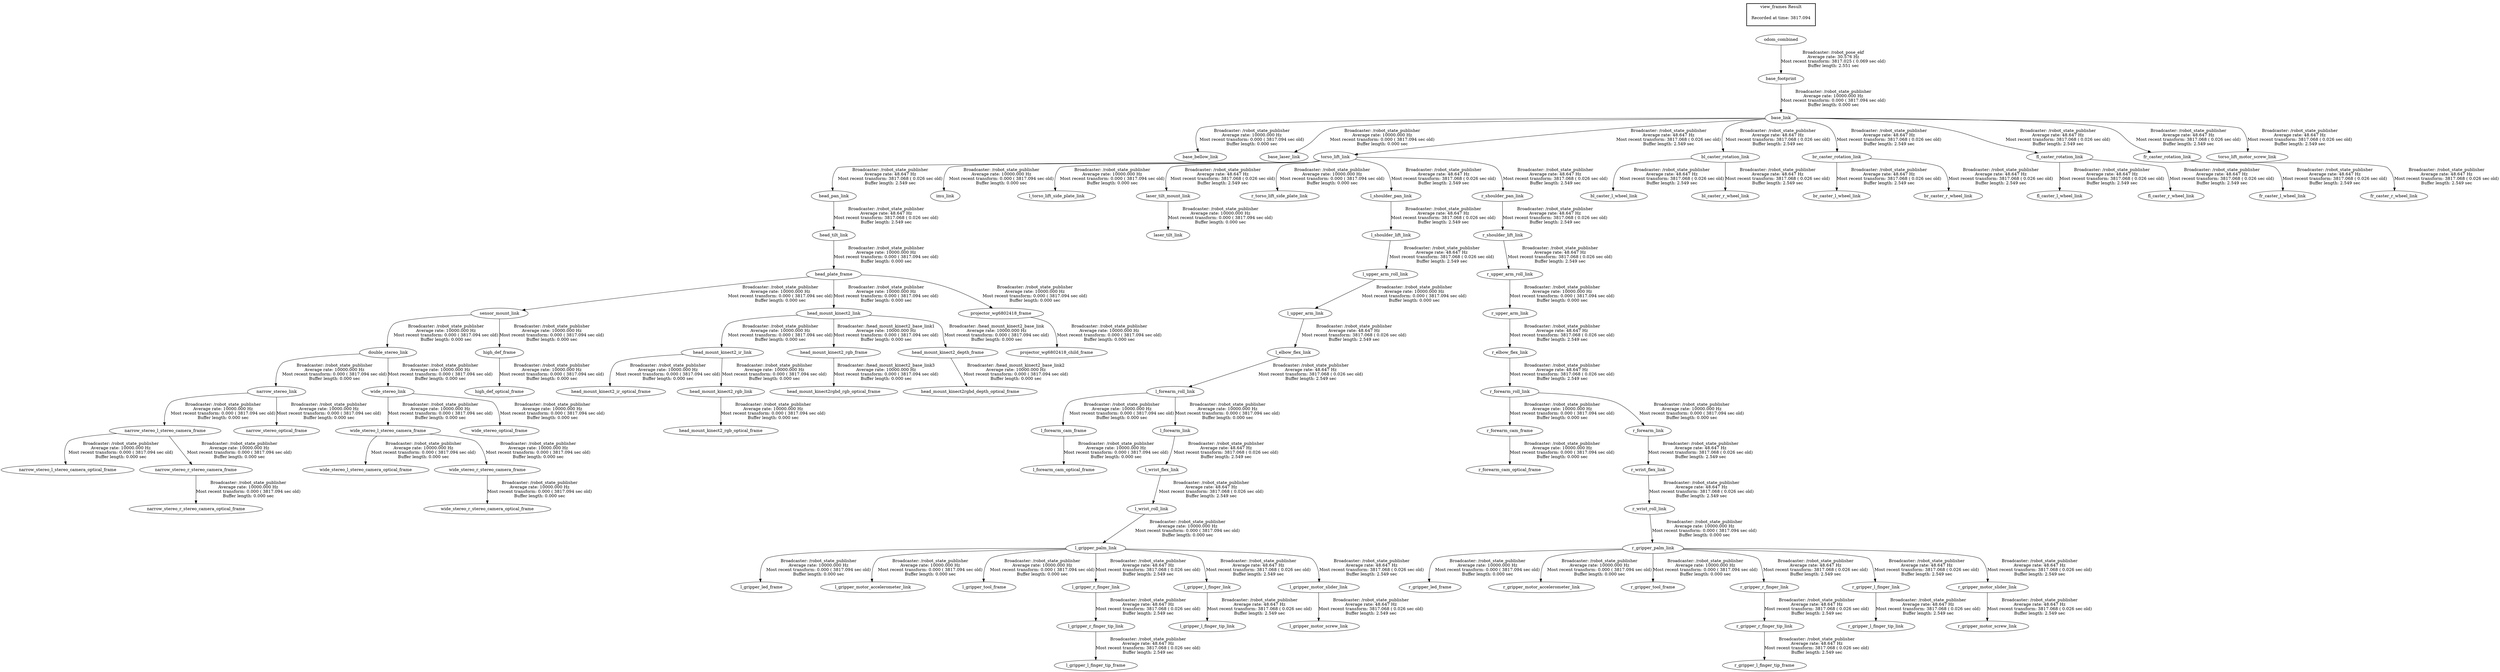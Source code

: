 digraph G {
"base_link" -> "base_bellow_link"[label="Broadcaster: /robot_state_publisher\nAverage rate: 10000.000 Hz\nMost recent transform: 0.000 ( 3817.094 sec old)\nBuffer length: 0.000 sec\n"];
"base_footprint" -> "base_link"[label="Broadcaster: /robot_state_publisher\nAverage rate: 10000.000 Hz\nMost recent transform: 0.000 ( 3817.094 sec old)\nBuffer length: 0.000 sec\n"];
"odom_combined" -> "base_footprint"[label="Broadcaster: /robot_pose_ekf\nAverage rate: 30.576 Hz\nMost recent transform: 3817.025 ( 0.069 sec old)\nBuffer length: 2.551 sec\n"];
"base_link" -> "base_laser_link"[label="Broadcaster: /robot_state_publisher\nAverage rate: 10000.000 Hz\nMost recent transform: 0.000 ( 3817.094 sec old)\nBuffer length: 0.000 sec\n"];
"sensor_mount_link" -> "double_stereo_link"[label="Broadcaster: /robot_state_publisher\nAverage rate: 10000.000 Hz\nMost recent transform: 0.000 ( 3817.094 sec old)\nBuffer length: 0.000 sec\n"];
"head_plate_frame" -> "sensor_mount_link"[label="Broadcaster: /robot_state_publisher\nAverage rate: 10000.000 Hz\nMost recent transform: 0.000 ( 3817.094 sec old)\nBuffer length: 0.000 sec\n"];
"head_mount_kinect2_link" -> "head_mount_kinect2_ir_link"[label="Broadcaster: /robot_state_publisher\nAverage rate: 10000.000 Hz\nMost recent transform: 0.000 ( 3817.094 sec old)\nBuffer length: 0.000 sec\n"];
"head_plate_frame" -> "head_mount_kinect2_link"[label="Broadcaster: /robot_state_publisher\nAverage rate: 10000.000 Hz\nMost recent transform: 0.000 ( 3817.094 sec old)\nBuffer length: 0.000 sec\n"];
"head_mount_kinect2_ir_link" -> "head_mount_kinect2_ir_optical_frame"[label="Broadcaster: /robot_state_publisher\nAverage rate: 10000.000 Hz\nMost recent transform: 0.000 ( 3817.094 sec old)\nBuffer length: 0.000 sec\n"];
"head_tilt_link" -> "head_plate_frame"[label="Broadcaster: /robot_state_publisher\nAverage rate: 10000.000 Hz\nMost recent transform: 0.000 ( 3817.094 sec old)\nBuffer length: 0.000 sec\n"];
"head_mount_kinect2_ir_link" -> "head_mount_kinect2_rgb_link"[label="Broadcaster: /robot_state_publisher\nAverage rate: 10000.000 Hz\nMost recent transform: 0.000 ( 3817.094 sec old)\nBuffer length: 0.000 sec\n"];
"head_mount_kinect2_rgb_link" -> "head_mount_kinect2_rgb_optical_frame"[label="Broadcaster: /robot_state_publisher\nAverage rate: 10000.000 Hz\nMost recent transform: 0.000 ( 3817.094 sec old)\nBuffer length: 0.000 sec\n"];
"head_pan_link" -> "head_tilt_link"[label="Broadcaster: /robot_state_publisher\nAverage rate: 48.647 Hz\nMost recent transform: 3817.068 ( 0.026 sec old)\nBuffer length: 2.549 sec\n"];
"sensor_mount_link" -> "high_def_frame"[label="Broadcaster: /robot_state_publisher\nAverage rate: 10000.000 Hz\nMost recent transform: 0.000 ( 3817.094 sec old)\nBuffer length: 0.000 sec\n"];
"high_def_frame" -> "high_def_optical_frame"[label="Broadcaster: /robot_state_publisher\nAverage rate: 10000.000 Hz\nMost recent transform: 0.000 ( 3817.094 sec old)\nBuffer length: 0.000 sec\n"];
"torso_lift_link" -> "imu_link"[label="Broadcaster: /robot_state_publisher\nAverage rate: 10000.000 Hz\nMost recent transform: 0.000 ( 3817.094 sec old)\nBuffer length: 0.000 sec\n"];
"base_link" -> "torso_lift_link"[label="Broadcaster: /robot_state_publisher\nAverage rate: 48.647 Hz\nMost recent transform: 3817.068 ( 0.026 sec old)\nBuffer length: 2.549 sec\n"];
"l_forearm_roll_link" -> "l_forearm_cam_frame"[label="Broadcaster: /robot_state_publisher\nAverage rate: 10000.000 Hz\nMost recent transform: 0.000 ( 3817.094 sec old)\nBuffer length: 0.000 sec\n"];
"l_elbow_flex_link" -> "l_forearm_roll_link"[label="Broadcaster: /robot_state_publisher\nAverage rate: 48.647 Hz\nMost recent transform: 3817.068 ( 0.026 sec old)\nBuffer length: 2.549 sec\n"];
"l_forearm_cam_frame" -> "l_forearm_cam_optical_frame"[label="Broadcaster: /robot_state_publisher\nAverage rate: 10000.000 Hz\nMost recent transform: 0.000 ( 3817.094 sec old)\nBuffer length: 0.000 sec\n"];
"l_forearm_roll_link" -> "l_forearm_link"[label="Broadcaster: /robot_state_publisher\nAverage rate: 10000.000 Hz\nMost recent transform: 0.000 ( 3817.094 sec old)\nBuffer length: 0.000 sec\n"];
"l_gripper_palm_link" -> "l_gripper_led_frame"[label="Broadcaster: /robot_state_publisher\nAverage rate: 10000.000 Hz\nMost recent transform: 0.000 ( 3817.094 sec old)\nBuffer length: 0.000 sec\n"];
"l_wrist_roll_link" -> "l_gripper_palm_link"[label="Broadcaster: /robot_state_publisher\nAverage rate: 10000.000 Hz\nMost recent transform: 0.000 ( 3817.094 sec old)\nBuffer length: 0.000 sec\n"];
"l_gripper_palm_link" -> "l_gripper_motor_accelerometer_link"[label="Broadcaster: /robot_state_publisher\nAverage rate: 10000.000 Hz\nMost recent transform: 0.000 ( 3817.094 sec old)\nBuffer length: 0.000 sec\n"];
"l_wrist_flex_link" -> "l_wrist_roll_link"[label="Broadcaster: /robot_state_publisher\nAverage rate: 48.647 Hz\nMost recent transform: 3817.068 ( 0.026 sec old)\nBuffer length: 2.549 sec\n"];
"l_gripper_palm_link" -> "l_gripper_tool_frame"[label="Broadcaster: /robot_state_publisher\nAverage rate: 10000.000 Hz\nMost recent transform: 0.000 ( 3817.094 sec old)\nBuffer length: 0.000 sec\n"];
"torso_lift_link" -> "l_torso_lift_side_plate_link"[label="Broadcaster: /robot_state_publisher\nAverage rate: 10000.000 Hz\nMost recent transform: 0.000 ( 3817.094 sec old)\nBuffer length: 0.000 sec\n"];
"l_upper_arm_roll_link" -> "l_upper_arm_link"[label="Broadcaster: /robot_state_publisher\nAverage rate: 10000.000 Hz\nMost recent transform: 0.000 ( 3817.094 sec old)\nBuffer length: 0.000 sec\n"];
"l_shoulder_lift_link" -> "l_upper_arm_roll_link"[label="Broadcaster: /robot_state_publisher\nAverage rate: 48.647 Hz\nMost recent transform: 3817.068 ( 0.026 sec old)\nBuffer length: 2.549 sec\n"];
"laser_tilt_mount_link" -> "laser_tilt_link"[label="Broadcaster: /robot_state_publisher\nAverage rate: 10000.000 Hz\nMost recent transform: 0.000 ( 3817.094 sec old)\nBuffer length: 0.000 sec\n"];
"torso_lift_link" -> "laser_tilt_mount_link"[label="Broadcaster: /robot_state_publisher\nAverage rate: 48.647 Hz\nMost recent transform: 3817.068 ( 0.026 sec old)\nBuffer length: 2.549 sec\n"];
"double_stereo_link" -> "narrow_stereo_link"[label="Broadcaster: /robot_state_publisher\nAverage rate: 10000.000 Hz\nMost recent transform: 0.000 ( 3817.094 sec old)\nBuffer length: 0.000 sec\n"];
"narrow_stereo_link" -> "narrow_stereo_l_stereo_camera_frame"[label="Broadcaster: /robot_state_publisher\nAverage rate: 10000.000 Hz\nMost recent transform: 0.000 ( 3817.094 sec old)\nBuffer length: 0.000 sec\n"];
"narrow_stereo_l_stereo_camera_frame" -> "narrow_stereo_l_stereo_camera_optical_frame"[label="Broadcaster: /robot_state_publisher\nAverage rate: 10000.000 Hz\nMost recent transform: 0.000 ( 3817.094 sec old)\nBuffer length: 0.000 sec\n"];
"narrow_stereo_link" -> "narrow_stereo_optical_frame"[label="Broadcaster: /robot_state_publisher\nAverage rate: 10000.000 Hz\nMost recent transform: 0.000 ( 3817.094 sec old)\nBuffer length: 0.000 sec\n"];
"narrow_stereo_l_stereo_camera_frame" -> "narrow_stereo_r_stereo_camera_frame"[label="Broadcaster: /robot_state_publisher\nAverage rate: 10000.000 Hz\nMost recent transform: 0.000 ( 3817.094 sec old)\nBuffer length: 0.000 sec\n"];
"narrow_stereo_r_stereo_camera_frame" -> "narrow_stereo_r_stereo_camera_optical_frame"[label="Broadcaster: /robot_state_publisher\nAverage rate: 10000.000 Hz\nMost recent transform: 0.000 ( 3817.094 sec old)\nBuffer length: 0.000 sec\n"];
"projector_wg6802418_frame" -> "projector_wg6802418_child_frame"[label="Broadcaster: /robot_state_publisher\nAverage rate: 10000.000 Hz\nMost recent transform: 0.000 ( 3817.094 sec old)\nBuffer length: 0.000 sec\n"];
"head_plate_frame" -> "projector_wg6802418_frame"[label="Broadcaster: /robot_state_publisher\nAverage rate: 10000.000 Hz\nMost recent transform: 0.000 ( 3817.094 sec old)\nBuffer length: 0.000 sec\n"];
"r_forearm_roll_link" -> "r_forearm_cam_frame"[label="Broadcaster: /robot_state_publisher\nAverage rate: 10000.000 Hz\nMost recent transform: 0.000 ( 3817.094 sec old)\nBuffer length: 0.000 sec\n"];
"r_elbow_flex_link" -> "r_forearm_roll_link"[label="Broadcaster: /robot_state_publisher\nAverage rate: 48.647 Hz\nMost recent transform: 3817.068 ( 0.026 sec old)\nBuffer length: 2.549 sec\n"];
"r_forearm_cam_frame" -> "r_forearm_cam_optical_frame"[label="Broadcaster: /robot_state_publisher\nAverage rate: 10000.000 Hz\nMost recent transform: 0.000 ( 3817.094 sec old)\nBuffer length: 0.000 sec\n"];
"r_forearm_roll_link" -> "r_forearm_link"[label="Broadcaster: /robot_state_publisher\nAverage rate: 10000.000 Hz\nMost recent transform: 0.000 ( 3817.094 sec old)\nBuffer length: 0.000 sec\n"];
"r_gripper_palm_link" -> "r_gripper_led_frame"[label="Broadcaster: /robot_state_publisher\nAverage rate: 10000.000 Hz\nMost recent transform: 0.000 ( 3817.094 sec old)\nBuffer length: 0.000 sec\n"];
"r_wrist_roll_link" -> "r_gripper_palm_link"[label="Broadcaster: /robot_state_publisher\nAverage rate: 10000.000 Hz\nMost recent transform: 0.000 ( 3817.094 sec old)\nBuffer length: 0.000 sec\n"];
"r_gripper_palm_link" -> "r_gripper_motor_accelerometer_link"[label="Broadcaster: /robot_state_publisher\nAverage rate: 10000.000 Hz\nMost recent transform: 0.000 ( 3817.094 sec old)\nBuffer length: 0.000 sec\n"];
"r_wrist_flex_link" -> "r_wrist_roll_link"[label="Broadcaster: /robot_state_publisher\nAverage rate: 48.647 Hz\nMost recent transform: 3817.068 ( 0.026 sec old)\nBuffer length: 2.549 sec\n"];
"r_gripper_palm_link" -> "r_gripper_tool_frame"[label="Broadcaster: /robot_state_publisher\nAverage rate: 10000.000 Hz\nMost recent transform: 0.000 ( 3817.094 sec old)\nBuffer length: 0.000 sec\n"];
"torso_lift_link" -> "r_torso_lift_side_plate_link"[label="Broadcaster: /robot_state_publisher\nAverage rate: 10000.000 Hz\nMost recent transform: 0.000 ( 3817.094 sec old)\nBuffer length: 0.000 sec\n"];
"r_upper_arm_roll_link" -> "r_upper_arm_link"[label="Broadcaster: /robot_state_publisher\nAverage rate: 10000.000 Hz\nMost recent transform: 0.000 ( 3817.094 sec old)\nBuffer length: 0.000 sec\n"];
"r_shoulder_lift_link" -> "r_upper_arm_roll_link"[label="Broadcaster: /robot_state_publisher\nAverage rate: 48.647 Hz\nMost recent transform: 3817.068 ( 0.026 sec old)\nBuffer length: 2.549 sec\n"];
"double_stereo_link" -> "wide_stereo_link"[label="Broadcaster: /robot_state_publisher\nAverage rate: 10000.000 Hz\nMost recent transform: 0.000 ( 3817.094 sec old)\nBuffer length: 0.000 sec\n"];
"wide_stereo_link" -> "wide_stereo_l_stereo_camera_frame"[label="Broadcaster: /robot_state_publisher\nAverage rate: 10000.000 Hz\nMost recent transform: 0.000 ( 3817.094 sec old)\nBuffer length: 0.000 sec\n"];
"wide_stereo_l_stereo_camera_frame" -> "wide_stereo_l_stereo_camera_optical_frame"[label="Broadcaster: /robot_state_publisher\nAverage rate: 10000.000 Hz\nMost recent transform: 0.000 ( 3817.094 sec old)\nBuffer length: 0.000 sec\n"];
"wide_stereo_link" -> "wide_stereo_optical_frame"[label="Broadcaster: /robot_state_publisher\nAverage rate: 10000.000 Hz\nMost recent transform: 0.000 ( 3817.094 sec old)\nBuffer length: 0.000 sec\n"];
"wide_stereo_l_stereo_camera_frame" -> "wide_stereo_r_stereo_camera_frame"[label="Broadcaster: /robot_state_publisher\nAverage rate: 10000.000 Hz\nMost recent transform: 0.000 ( 3817.094 sec old)\nBuffer length: 0.000 sec\n"];
"wide_stereo_r_stereo_camera_frame" -> "wide_stereo_r_stereo_camera_optical_frame"[label="Broadcaster: /robot_state_publisher\nAverage rate: 10000.000 Hz\nMost recent transform: 0.000 ( 3817.094 sec old)\nBuffer length: 0.000 sec\n"];
"head_mount_kinect2_link" -> "head_mount_kinect2_rgb_frame"[label="Broadcaster: /head_mount_kinect2_base_link1\nAverage rate: 10000.000 Hz\nMost recent transform: 0.000 ( 3817.094 sec old)\nBuffer length: 0.000 sec\n"];
"head_mount_kinect2_link" -> "head_mount_kinect2_depth_frame"[label="Broadcaster: /head_mount_kinect2_base_link\nAverage rate: 10000.000 Hz\nMost recent transform: 0.000 ( 3817.094 sec old)\nBuffer length: 0.000 sec\n"];
"head_mount_kinect2_depth_frame" -> "head_mount_kinect2rgbd_depth_optical_frame"[label="Broadcaster: /head_mount_kinect2_base_link2\nAverage rate: 10000.000 Hz\nMost recent transform: 0.000 ( 3817.094 sec old)\nBuffer length: 0.000 sec\n"];
"head_mount_kinect2_rgb_frame" -> "head_mount_kinect2rgbd_rgb_optical_frame"[label="Broadcaster: /head_mount_kinect2_base_link3\nAverage rate: 10000.000 Hz\nMost recent transform: 0.000 ( 3817.094 sec old)\nBuffer length: 0.000 sec\n"];
"bl_caster_rotation_link" -> "bl_caster_l_wheel_link"[label="Broadcaster: /robot_state_publisher\nAverage rate: 48.647 Hz\nMost recent transform: 3817.068 ( 0.026 sec old)\nBuffer length: 2.549 sec\n"];
"base_link" -> "bl_caster_rotation_link"[label="Broadcaster: /robot_state_publisher\nAverage rate: 48.647 Hz\nMost recent transform: 3817.068 ( 0.026 sec old)\nBuffer length: 2.549 sec\n"];
"bl_caster_rotation_link" -> "bl_caster_r_wheel_link"[label="Broadcaster: /robot_state_publisher\nAverage rate: 48.647 Hz\nMost recent transform: 3817.068 ( 0.026 sec old)\nBuffer length: 2.549 sec\n"];
"br_caster_rotation_link" -> "br_caster_l_wheel_link"[label="Broadcaster: /robot_state_publisher\nAverage rate: 48.647 Hz\nMost recent transform: 3817.068 ( 0.026 sec old)\nBuffer length: 2.549 sec\n"];
"base_link" -> "br_caster_rotation_link"[label="Broadcaster: /robot_state_publisher\nAverage rate: 48.647 Hz\nMost recent transform: 3817.068 ( 0.026 sec old)\nBuffer length: 2.549 sec\n"];
"br_caster_rotation_link" -> "br_caster_r_wheel_link"[label="Broadcaster: /robot_state_publisher\nAverage rate: 48.647 Hz\nMost recent transform: 3817.068 ( 0.026 sec old)\nBuffer length: 2.549 sec\n"];
"fl_caster_rotation_link" -> "fl_caster_l_wheel_link"[label="Broadcaster: /robot_state_publisher\nAverage rate: 48.647 Hz\nMost recent transform: 3817.068 ( 0.026 sec old)\nBuffer length: 2.549 sec\n"];
"base_link" -> "fl_caster_rotation_link"[label="Broadcaster: /robot_state_publisher\nAverage rate: 48.647 Hz\nMost recent transform: 3817.068 ( 0.026 sec old)\nBuffer length: 2.549 sec\n"];
"fl_caster_rotation_link" -> "fl_caster_r_wheel_link"[label="Broadcaster: /robot_state_publisher\nAverage rate: 48.647 Hz\nMost recent transform: 3817.068 ( 0.026 sec old)\nBuffer length: 2.549 sec\n"];
"fr_caster_rotation_link" -> "fr_caster_l_wheel_link"[label="Broadcaster: /robot_state_publisher\nAverage rate: 48.647 Hz\nMost recent transform: 3817.068 ( 0.026 sec old)\nBuffer length: 2.549 sec\n"];
"base_link" -> "fr_caster_rotation_link"[label="Broadcaster: /robot_state_publisher\nAverage rate: 48.647 Hz\nMost recent transform: 3817.068 ( 0.026 sec old)\nBuffer length: 2.549 sec\n"];
"fr_caster_rotation_link" -> "fr_caster_r_wheel_link"[label="Broadcaster: /robot_state_publisher\nAverage rate: 48.647 Hz\nMost recent transform: 3817.068 ( 0.026 sec old)\nBuffer length: 2.549 sec\n"];
"torso_lift_link" -> "head_pan_link"[label="Broadcaster: /robot_state_publisher\nAverage rate: 48.647 Hz\nMost recent transform: 3817.068 ( 0.026 sec old)\nBuffer length: 2.549 sec\n"];
"l_upper_arm_link" -> "l_elbow_flex_link"[label="Broadcaster: /robot_state_publisher\nAverage rate: 48.647 Hz\nMost recent transform: 3817.068 ( 0.026 sec old)\nBuffer length: 2.549 sec\n"];
"l_gripper_r_finger_tip_link" -> "l_gripper_l_finger_tip_frame"[label="Broadcaster: /robot_state_publisher\nAverage rate: 48.647 Hz\nMost recent transform: 3817.068 ( 0.026 sec old)\nBuffer length: 2.549 sec\n"];
"l_gripper_r_finger_link" -> "l_gripper_r_finger_tip_link"[label="Broadcaster: /robot_state_publisher\nAverage rate: 48.647 Hz\nMost recent transform: 3817.068 ( 0.026 sec old)\nBuffer length: 2.549 sec\n"];
"l_gripper_palm_link" -> "l_gripper_l_finger_link"[label="Broadcaster: /robot_state_publisher\nAverage rate: 48.647 Hz\nMost recent transform: 3817.068 ( 0.026 sec old)\nBuffer length: 2.549 sec\n"];
"l_gripper_l_finger_link" -> "l_gripper_l_finger_tip_link"[label="Broadcaster: /robot_state_publisher\nAverage rate: 48.647 Hz\nMost recent transform: 3817.068 ( 0.026 sec old)\nBuffer length: 2.549 sec\n"];
"l_gripper_motor_slider_link" -> "l_gripper_motor_screw_link"[label="Broadcaster: /robot_state_publisher\nAverage rate: 48.647 Hz\nMost recent transform: 3817.068 ( 0.026 sec old)\nBuffer length: 2.549 sec\n"];
"l_gripper_palm_link" -> "l_gripper_motor_slider_link"[label="Broadcaster: /robot_state_publisher\nAverage rate: 48.647 Hz\nMost recent transform: 3817.068 ( 0.026 sec old)\nBuffer length: 2.549 sec\n"];
"l_gripper_palm_link" -> "l_gripper_r_finger_link"[label="Broadcaster: /robot_state_publisher\nAverage rate: 48.647 Hz\nMost recent transform: 3817.068 ( 0.026 sec old)\nBuffer length: 2.549 sec\n"];
"l_shoulder_pan_link" -> "l_shoulder_lift_link"[label="Broadcaster: /robot_state_publisher\nAverage rate: 48.647 Hz\nMost recent transform: 3817.068 ( 0.026 sec old)\nBuffer length: 2.549 sec\n"];
"torso_lift_link" -> "l_shoulder_pan_link"[label="Broadcaster: /robot_state_publisher\nAverage rate: 48.647 Hz\nMost recent transform: 3817.068 ( 0.026 sec old)\nBuffer length: 2.549 sec\n"];
"l_forearm_link" -> "l_wrist_flex_link"[label="Broadcaster: /robot_state_publisher\nAverage rate: 48.647 Hz\nMost recent transform: 3817.068 ( 0.026 sec old)\nBuffer length: 2.549 sec\n"];
"r_upper_arm_link" -> "r_elbow_flex_link"[label="Broadcaster: /robot_state_publisher\nAverage rate: 48.647 Hz\nMost recent transform: 3817.068 ( 0.026 sec old)\nBuffer length: 2.549 sec\n"];
"r_gripper_r_finger_tip_link" -> "r_gripper_l_finger_tip_frame"[label="Broadcaster: /robot_state_publisher\nAverage rate: 48.647 Hz\nMost recent transform: 3817.068 ( 0.026 sec old)\nBuffer length: 2.549 sec\n"];
"r_gripper_r_finger_link" -> "r_gripper_r_finger_tip_link"[label="Broadcaster: /robot_state_publisher\nAverage rate: 48.647 Hz\nMost recent transform: 3817.068 ( 0.026 sec old)\nBuffer length: 2.549 sec\n"];
"r_gripper_palm_link" -> "r_gripper_l_finger_link"[label="Broadcaster: /robot_state_publisher\nAverage rate: 48.647 Hz\nMost recent transform: 3817.068 ( 0.026 sec old)\nBuffer length: 2.549 sec\n"];
"r_gripper_l_finger_link" -> "r_gripper_l_finger_tip_link"[label="Broadcaster: /robot_state_publisher\nAverage rate: 48.647 Hz\nMost recent transform: 3817.068 ( 0.026 sec old)\nBuffer length: 2.549 sec\n"];
"r_gripper_motor_slider_link" -> "r_gripper_motor_screw_link"[label="Broadcaster: /robot_state_publisher\nAverage rate: 48.647 Hz\nMost recent transform: 3817.068 ( 0.026 sec old)\nBuffer length: 2.549 sec\n"];
"r_gripper_palm_link" -> "r_gripper_motor_slider_link"[label="Broadcaster: /robot_state_publisher\nAverage rate: 48.647 Hz\nMost recent transform: 3817.068 ( 0.026 sec old)\nBuffer length: 2.549 sec\n"];
"r_gripper_palm_link" -> "r_gripper_r_finger_link"[label="Broadcaster: /robot_state_publisher\nAverage rate: 48.647 Hz\nMost recent transform: 3817.068 ( 0.026 sec old)\nBuffer length: 2.549 sec\n"];
"r_shoulder_pan_link" -> "r_shoulder_lift_link"[label="Broadcaster: /robot_state_publisher\nAverage rate: 48.647 Hz\nMost recent transform: 3817.068 ( 0.026 sec old)\nBuffer length: 2.549 sec\n"];
"torso_lift_link" -> "r_shoulder_pan_link"[label="Broadcaster: /robot_state_publisher\nAverage rate: 48.647 Hz\nMost recent transform: 3817.068 ( 0.026 sec old)\nBuffer length: 2.549 sec\n"];
"r_forearm_link" -> "r_wrist_flex_link"[label="Broadcaster: /robot_state_publisher\nAverage rate: 48.647 Hz\nMost recent transform: 3817.068 ( 0.026 sec old)\nBuffer length: 2.549 sec\n"];
"base_link" -> "torso_lift_motor_screw_link"[label="Broadcaster: /robot_state_publisher\nAverage rate: 48.647 Hz\nMost recent transform: 3817.068 ( 0.026 sec old)\nBuffer length: 2.549 sec\n"];
edge [style=invis];
 subgraph cluster_legend { style=bold; color=black; label ="view_frames Result";
"Recorded at time: 3817.094"[ shape=plaintext ] ;
 }->"odom_combined";
}